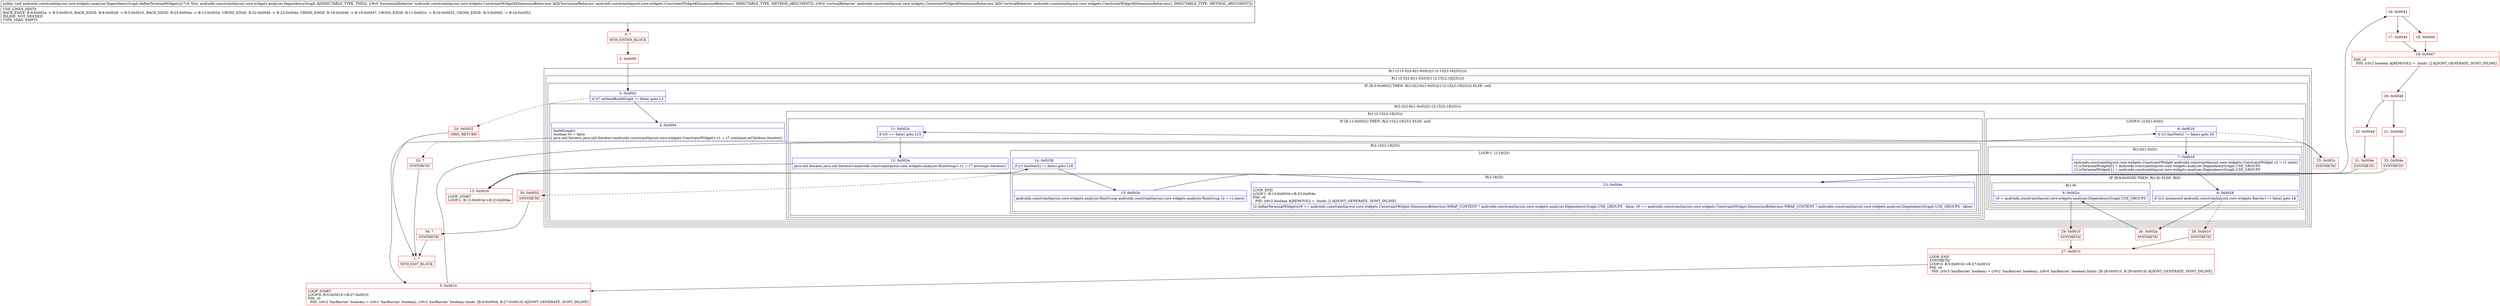 digraph "CFG forandroidx.constraintlayout.core.widgets.analyzer.DependencyGraph.defineTerminalWidgets(Landroidx\/constraintlayout\/core\/widgets\/ConstraintWidget$DimensionBehaviour;Landroidx\/constraintlayout\/core\/widgets\/ConstraintWidget$DimensionBehaviour;)V" {
subgraph cluster_Region_787948608 {
label = "R(1:(1:(3:3|(2:6|(1:9)(0))|(1:(2:15|(2:18|25))))))";
node [shape=record,color=blue];
subgraph cluster_Region_2013740245 {
label = "R(1:(3:3|(2:6|(1:9)(0))|(1:(2:15|(2:18|25)))))";
node [shape=record,color=blue];
subgraph cluster_IfRegion_1998704627 {
label = "IF [B:3:0x0002] THEN: R(3:3|(2:6|(1:9)(0))|(1:(2:15|(2:18|25)))) ELSE: null";
node [shape=record,color=blue];
Node_3 [shape=record,label="{3\:\ 0x0002|if (r7.mNeedBuildGraph != false) goto L3\l}"];
subgraph cluster_Region_1134968411 {
label = "R(3:3|(2:6|(1:9)(0))|(1:(2:15|(2:18|25))))";
node [shape=record,color=blue];
Node_4 [shape=record,label="{4\:\ 0x0004|buildGraph()\lboolean r0 = false\ljava.util.Iterator java.util.Iterator\<androidx.constraintlayout.core.widgets.ConstraintWidget\> r1 = r7.container.mChildren.iterator()\l}"];
subgraph cluster_LoopRegion_828079426 {
label = "LOOP:0: (2:6|(1:9)(0))";
node [shape=record,color=blue];
Node_6 [shape=record,label="{6\:\ 0x0016|if (r1.hasNext() != false) goto L6\l}"];
subgraph cluster_Region_1132317140 {
label = "R(2:6|(1:9)(0))";
node [shape=record,color=blue];
Node_7 [shape=record,label="{7\:\ 0x0018|androidx.constraintlayout.core.widgets.ConstraintWidget androidx.constraintlayout.core.widgets.ConstraintWidget r2 = r1.next()\lr2.isTerminalWidget[0] = androidx.constraintlayout.core.widgets.analyzer.DependencyGraph.USE_GROUPS\lr2.isTerminalWidget[1] = androidx.constraintlayout.core.widgets.analyzer.DependencyGraph.USE_GROUPS\l}"];
subgraph cluster_IfRegion_439776601 {
label = "IF [B:8:0x0028] THEN: R(1:9) ELSE: R(0)";
node [shape=record,color=blue];
Node_8 [shape=record,label="{8\:\ 0x0028|if ((r2 instanceof androidx.constraintlayout.core.widgets.Barrier) != false) goto L8\l}"];
subgraph cluster_Region_1031093795 {
label = "R(1:9)";
node [shape=record,color=blue];
Node_9 [shape=record,label="{9\:\ 0x002a|r0 = androidx.constraintlayout.core.widgets.analyzer.DependencyGraph.USE_GROUPS\l}"];
}
subgraph cluster_Region_1439029198 {
label = "R(0)";
node [shape=record,color=blue];
}
}
}
}
subgraph cluster_Region_1116158994 {
label = "R(1:(2:15|(2:18|25)))";
node [shape=record,color=blue];
subgraph cluster_IfRegion_2056131408 {
label = "IF [B:11:0x002c] THEN: R(2:15|(2:18|25)) ELSE: null";
node [shape=record,color=blue];
Node_11 [shape=record,label="{11\:\ 0x002c|if (r0 == false) goto L15\l}"];
subgraph cluster_Region_1475175358 {
label = "R(2:15|(2:18|25))";
node [shape=record,color=blue];
Node_12 [shape=record,label="{12\:\ 0x002e|java.util.Iterator java.util.Iterator\<androidx.constraintlayout.core.widgets.analyzer.RunGroup\> r1 = r7.mGroups.iterator()\l}"];
subgraph cluster_LoopRegion_1576267392 {
label = "LOOP:1: (2:18|25)";
node [shape=record,color=blue];
Node_14 [shape=record,label="{14\:\ 0x0038|if (r1.hasNext() != false) goto L18\l}"];
subgraph cluster_Region_933771537 {
label = "R(2:18|25)";
node [shape=record,color=blue];
Node_15 [shape=record,label="{15\:\ 0x003a|androidx.constraintlayout.core.widgets.analyzer.RunGroup androidx.constraintlayout.core.widgets.analyzer.RunGroup r2 = r1.next()\l}"];
Node_23 [shape=record,label="{23\:\ 0x004e|LOOP_END\lLOOP:1: B:13:0x0034\-\>B:23:0x004e\lPHI: r6 \l  PHI: (r6v2 boolean A[REMOVE]) =  binds: [] A[DONT_GENERATE, DONT_INLINE]\l|r2.defineTerminalWidgets(r8 == androidx.constraintlayout.core.widgets.ConstraintWidget.DimensionBehaviour.WRAP_CONTENT ? androidx.constraintlayout.core.widgets.analyzer.DependencyGraph.USE_GROUPS : false, r9 == androidx.constraintlayout.core.widgets.ConstraintWidget.DimensionBehaviour.WRAP_CONTENT ? androidx.constraintlayout.core.widgets.analyzer.DependencyGraph.USE_GROUPS : false)\l}"];
}
}
}
}
}
}
}
}
}
Node_0 [shape=record,color=red,label="{0\:\ ?|MTH_ENTER_BLOCK\l}"];
Node_2 [shape=record,color=red,label="{2\:\ 0x0000}"];
Node_5 [shape=record,color=red,label="{5\:\ 0x0010|LOOP_START\lLOOP:0: B:5:0x0010\-\>B:27:0x0010\lPHI: r0 \l  PHI: (r0v2 'hasBarrier' boolean) = (r0v1 'hasBarrier' boolean), (r0v3 'hasBarrier' boolean) binds: [B:4:0x0004, B:27:0x0010] A[DONT_GENERATE, DONT_INLINE]\l}"];
Node_26 [shape=record,color=red,label="{26\:\ 0x002a|SYNTHETIC\l}"];
Node_29 [shape=record,color=red,label="{29\:\ 0x0010|SYNTHETIC\l}"];
Node_27 [shape=record,color=red,label="{27\:\ 0x0010|LOOP_END\lSYNTHETIC\lLOOP:0: B:5:0x0010\-\>B:27:0x0010\lPHI: r0 \l  PHI: (r0v3 'hasBarrier' boolean) = (r0v2 'hasBarrier' boolean), (r0v4 'hasBarrier' boolean) binds: [B:28:0x0010, B:29:0x0010] A[DONT_GENERATE, DONT_INLINE]\l}"];
Node_28 [shape=record,color=red,label="{28\:\ 0x0010|SYNTHETIC\l}"];
Node_25 [shape=record,color=red,label="{25\:\ 0x002c|SYNTHETIC\l}"];
Node_13 [shape=record,color=red,label="{13\:\ 0x0034|LOOP_START\lLOOP:1: B:13:0x0034\-\>B:23:0x004e\l}"];
Node_16 [shape=record,color=red,label="{16\:\ 0x0042}"];
Node_17 [shape=record,color=red,label="{17\:\ 0x0044}"];
Node_19 [shape=record,color=red,label="{19\:\ 0x0047|PHI: r5 \l  PHI: (r5v2 boolean A[REMOVE]) =  binds: [] A[DONT_GENERATE, DONT_INLINE]\l}"];
Node_20 [shape=record,color=red,label="{20\:\ 0x0049}"];
Node_21 [shape=record,color=red,label="{21\:\ 0x004b}"];
Node_32 [shape=record,color=red,label="{32\:\ 0x004e|SYNTHETIC\l}"];
Node_22 [shape=record,color=red,label="{22\:\ 0x004d}"];
Node_31 [shape=record,color=red,label="{31\:\ 0x004e|SYNTHETIC\l}"];
Node_18 [shape=record,color=red,label="{18\:\ 0x0046}"];
Node_30 [shape=record,color=red,label="{30\:\ 0x0052|SYNTHETIC\l}"];
Node_34 [shape=record,color=red,label="{34\:\ ?|SYNTHETIC\l}"];
Node_1 [shape=record,color=red,label="{1\:\ ?|MTH_EXIT_BLOCK\l}"];
Node_33 [shape=record,color=red,label="{33\:\ ?|SYNTHETIC\l}"];
Node_24 [shape=record,color=red,label="{24\:\ 0x0052|ORIG_RETURN\l}"];
MethodNode[shape=record,label="{public void androidx.constraintlayout.core.widgets.analyzer.DependencyGraph.defineTerminalWidgets((r7v0 'this' androidx.constraintlayout.core.widgets.analyzer.DependencyGraph A[IMMUTABLE_TYPE, THIS]), (r8v0 'horizontalBehavior' androidx.constraintlayout.core.widgets.ConstraintWidget$DimensionBehaviour A[D('horizontalBehavior' androidx.constraintlayout.core.widgets.ConstraintWidget$DimensionBehaviour), IMMUTABLE_TYPE, METHOD_ARGUMENT]), (r9v0 'verticalBehavior' androidx.constraintlayout.core.widgets.ConstraintWidget$DimensionBehaviour A[D('verticalBehavior' androidx.constraintlayout.core.widgets.ConstraintWidget$DimensionBehaviour), IMMUTABLE_TYPE, METHOD_ARGUMENT]))  | USE_LINES_HINTS\lBACK_EDGE: B:9:0x002a \-\> B:5:0x0010, BACK_EDGE: B:8:0x0028 \-\> B:5:0x0010, BACK_EDGE: B:23:0x004e \-\> B:13:0x0034, CROSS_EDGE: B:22:0x004d \-\> B:23:0x004e, CROSS_EDGE: B:18:0x0046 \-\> B:19:0x0047, CROSS_EDGE: B:11:0x002c \-\> B:24:0x0052, CROSS_EDGE: B:3:0x0002 \-\> B:24:0x0052\lINLINE_NOT_NEEDED\lTYPE_VARS: EMPTY\l}"];
MethodNode -> Node_0;Node_3 -> Node_4;
Node_3 -> Node_24[style=dashed];
Node_4 -> Node_5;
Node_6 -> Node_7;
Node_6 -> Node_25[style=dashed];
Node_7 -> Node_8;
Node_8 -> Node_26;
Node_8 -> Node_28[style=dashed];
Node_9 -> Node_29;
Node_11 -> Node_12;
Node_11 -> Node_33[style=dashed];
Node_12 -> Node_13;
Node_14 -> Node_15;
Node_14 -> Node_30[style=dashed];
Node_15 -> Node_16;
Node_23 -> Node_13;
Node_0 -> Node_2;
Node_2 -> Node_3;
Node_5 -> Node_6;
Node_26 -> Node_9;
Node_29 -> Node_27;
Node_27 -> Node_5;
Node_28 -> Node_27;
Node_25 -> Node_11;
Node_13 -> Node_14;
Node_16 -> Node_17;
Node_16 -> Node_18;
Node_17 -> Node_19;
Node_19 -> Node_20;
Node_20 -> Node_21;
Node_20 -> Node_22;
Node_21 -> Node_32;
Node_32 -> Node_23;
Node_22 -> Node_31;
Node_31 -> Node_23;
Node_18 -> Node_19;
Node_30 -> Node_34;
Node_34 -> Node_1;
Node_33 -> Node_1;
Node_24 -> Node_1;
}

